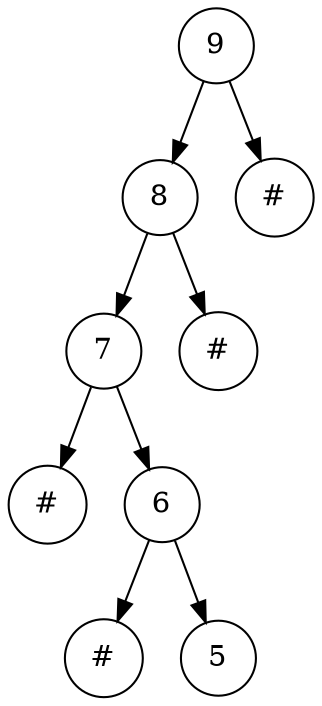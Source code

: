 digraph G {
7177600 [shape=circle, label="9"];
7177600->7178160;
7178240 [shape=circle, label="#"];
7177600->7178240;
7178160 [shape=circle, label="8"];
7178160->7176960;
7177440 [shape=circle, label="#"];
7178160->7177440;
7176960 [shape=circle, label="7"];
7177840 [shape=circle, label="#"];
7176960->7177840;
7176960->7178560;
7178560 [shape=circle, label="6"];
7178000 [shape=circle, label="#"];
7178560->7178000;
7178560->7178080;
7178080 [shape=circle, label="5"];
}
